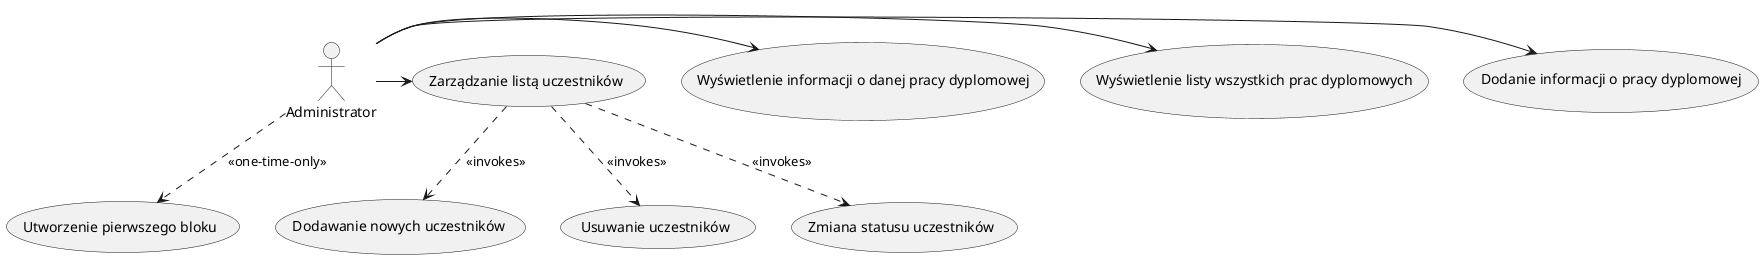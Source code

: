 @startuml
(Zarządzanie listą uczestników) as lista

:Administrator: -> (Dodanie informacji o pracy dyplomowej)
:Administrator: -> (Wyświetlenie listy wszystkich prac dyplomowych)
:Administrator: -> (Wyświetlenie informacji o danej pracy dyplomowej)
:Administrator: -> lista
lista ..> (Dodawanie nowych uczestników) : <<invokes>>
lista ..> (Usuwanie uczestników) : <<invokes>>
lista ..> (Zmiana statusu uczestników) : <<invokes>>
:Administrator: ..> (Utworzenie pierwszego bloku) : <<one-time-only>>
@enduml